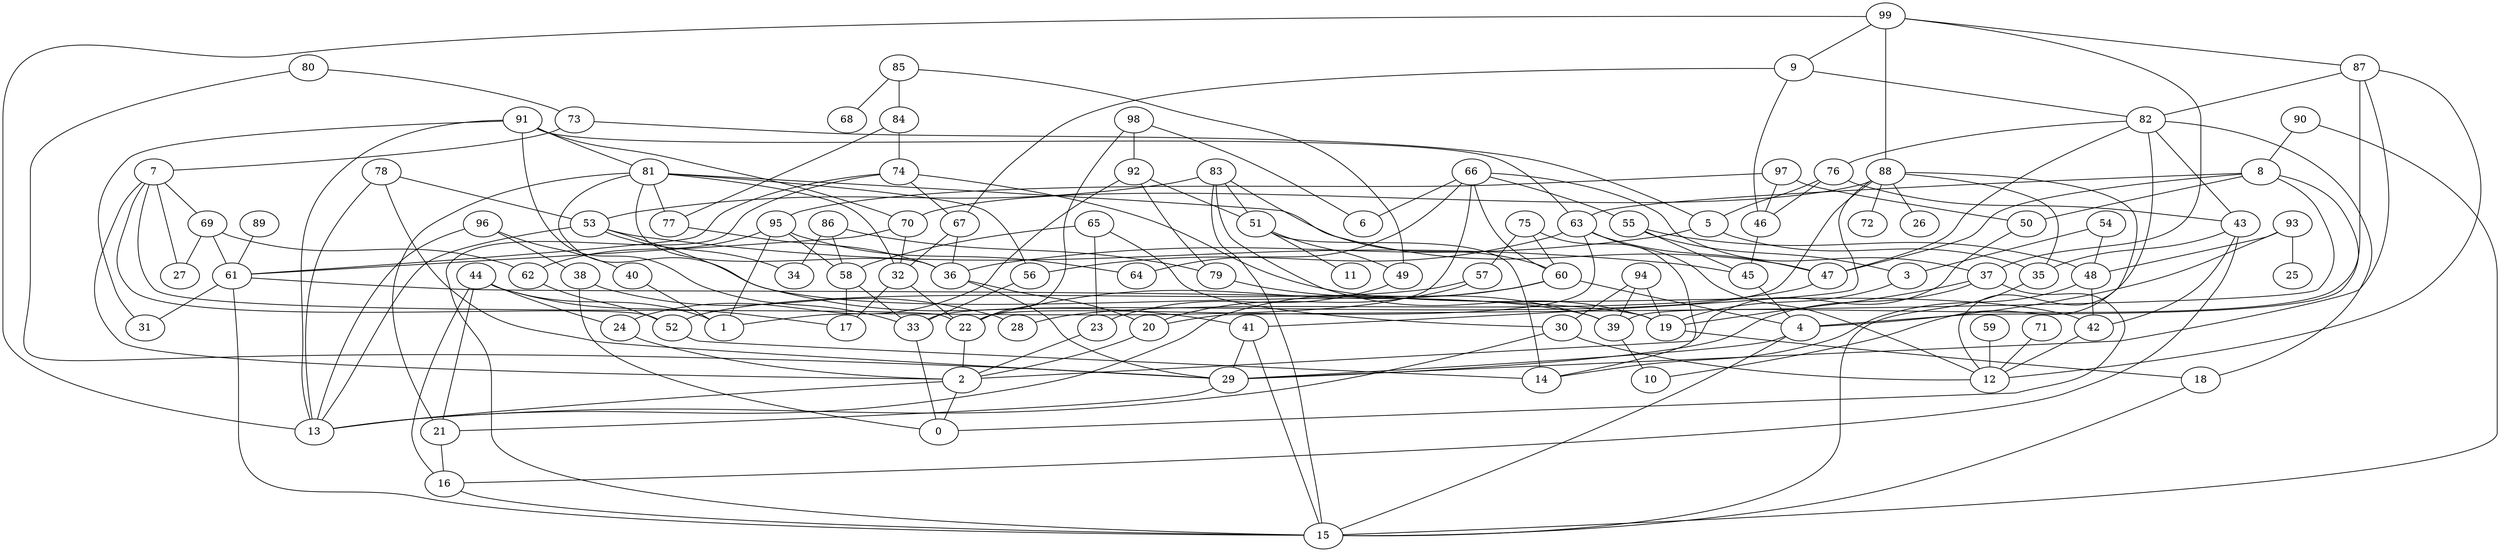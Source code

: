 digraph GG_graph {

subgraph G_graph {
edge [color = black]
"71" -> "12" [dir = none]
"89" -> "61" [dir = none]
"56" -> "33" [dir = none]
"23" -> "2" [dir = none]
"44" -> "21" [dir = none]
"44" -> "24" [dir = none]
"94" -> "39" [dir = none]
"57" -> "20" [dir = none]
"98" -> "6" [dir = none]
"98" -> "22" [dir = none]
"54" -> "48" [dir = none]
"8" -> "4" [dir = none]
"35" -> "15" [dir = none]
"46" -> "45" [dir = none]
"87" -> "29" [dir = none]
"87" -> "82" [dir = none]
"93" -> "25" [dir = none]
"93" -> "4" [dir = none]
"78" -> "13" [dir = none]
"99" -> "37" [dir = none]
"99" -> "9" [dir = none]
"99" -> "88" [dir = none]
"99" -> "13" [dir = none]
"77" -> "36" [dir = none]
"76" -> "5" [dir = none]
"90" -> "15" [dir = none]
"92" -> "24" [dir = none]
"59" -> "12" [dir = none]
"91" -> "63" [dir = none]
"91" -> "70" [dir = none]
"91" -> "33" [dir = none]
"48" -> "42" [dir = none]
"84" -> "77" [dir = none]
"30" -> "12" [dir = none]
"30" -> "13" [dir = none]
"16" -> "15" [dir = none]
"32" -> "17" [dir = none]
"32" -> "22" [dir = none]
"53" -> "34" [dir = none]
"53" -> "13" [dir = none]
"61" -> "31" [dir = none]
"38" -> "28" [dir = none]
"38" -> "0" [dir = none]
"5" -> "36" [dir = none]
"3" -> "19" [dir = none]
"55" -> "48" [dir = none]
"55" -> "3" [dir = none]
"97" -> "50" [dir = none]
"97" -> "95" [dir = none]
"65" -> "30" [dir = none]
"7" -> "27" [dir = none]
"7" -> "52" [dir = none]
"7" -> "69" [dir = none]
"7" -> "2" [dir = none]
"2" -> "0" [dir = none]
"2" -> "13" [dir = none]
"88" -> "41" [dir = none]
"88" -> "72" [dir = none]
"88" -> "33" [dir = none]
"88" -> "26" [dir = none]
"52" -> "14" [dir = none]
"9" -> "67" [dir = none]
"9" -> "46" [dir = none]
"85" -> "68" [dir = none]
"85" -> "49" [dir = none]
"22" -> "2" [dir = none]
"60" -> "4" [dir = none]
"60" -> "13" [dir = none]
"83" -> "51" [dir = none]
"83" -> "60" [dir = none]
"24" -> "2" [dir = none]
"73" -> "5" [dir = none]
"73" -> "7" [dir = none]
"66" -> "1" [dir = none]
"66" -> "55" [dir = none]
"66" -> "60" [dir = none]
"4" -> "15" [dir = none]
"74" -> "61" [dir = none]
"40" -> "1" [dir = none]
"39" -> "10" [dir = none]
"96" -> "38" [dir = none]
"80" -> "73" [dir = none]
"82" -> "18" [dir = none]
"82" -> "47" [dir = none]
"82" -> "43" [dir = none]
"82" -> "76" [dir = none]
"81" -> "39" [dir = none]
"81" -> "36" [dir = none]
"69" -> "61" [dir = none]
"95" -> "64" [dir = none]
"95" -> "58" [dir = none]
"95" -> "62" [dir = none]
"95" -> "1" [dir = none]
"51" -> "11" [dir = none]
"51" -> "49" [dir = none]
"75" -> "60" [dir = none]
"20" -> "2" [dir = none]
"86" -> "79" [dir = none]
"86" -> "34" [dir = none]
"61" -> "15" [dir = none]
"65" -> "23" [dir = none]
"63" -> "56" [dir = none]
"79" -> "39" [dir = none]
"96" -> "40" [dir = none]
"83" -> "19" [dir = none]
"66" -> "64" [dir = none]
"81" -> "32" [dir = none]
"55" -> "45" [dir = none]
"81" -> "77" [dir = none]
"99" -> "87" [dir = none]
"44" -> "1" [dir = none]
"67" -> "32" [dir = none]
"78" -> "29" [dir = none]
"57" -> "52" [dir = none]
"97" -> "46" [dir = none]
"51" -> "14" [dir = none]
"83" -> "53" [dir = none]
"8" -> "63" [dir = none]
"4" -> "29" [dir = none]
"92" -> "51" [dir = none]
"8" -> "47" [dir = none]
"44" -> "16" [dir = none]
"85" -> "84" [dir = none]
"91" -> "31" [dir = none]
"74" -> "42" [dir = none]
"41" -> "15" [dir = none]
"44" -> "17" [dir = none]
"87" -> "39" [dir = none]
"63" -> "22" [dir = none]
"87" -> "12" [dir = none]
"37" -> "0" [dir = none]
"66" -> "6" [dir = none]
"92" -> "79" [dir = none]
"84" -> "74" [dir = none]
"75" -> "14" [dir = none]
"86" -> "58" [dir = none]
"74" -> "15" [dir = none]
"93" -> "48" [dir = none]
"63" -> "47" [dir = none]
"9" -> "82" [dir = none]
"19" -> "18" [dir = none]
"88" -> "35" [dir = none]
"69" -> "62" [dir = none]
"69" -> "27" [dir = none]
"33" -> "0" [dir = none]
"50" -> "2" [dir = none]
"63" -> "12" [dir = none]
"49" -> "23" [dir = none]
"41" -> "29" [dir = none]
"48" -> "14" [dir = none]
"53" -> "45" [dir = none]
"70" -> "61" [dir = none]
"67" -> "36" [dir = none]
"45" -> "4" [dir = none]
"88" -> "70" [dir = none]
"91" -> "81" [dir = none]
"53" -> "41" [dir = none]
"60" -> "22" [dir = none]
"47" -> "28" [dir = none]
"90" -> "8" [dir = none]
"58" -> "33" [dir = none]
"29" -> "21" [dir = none]
"76" -> "43" [dir = none]
"74" -> "67" [dir = none]
"62" -> "52" [dir = none]
"66" -> "37" [dir = none]
"94" -> "19" [dir = none]
"43" -> "16" [dir = none]
"43" -> "42" [dir = none]
"37" -> "29" [dir = none]
"83" -> "15" [dir = none]
"54" -> "3" [dir = none]
"65" -> "58" [dir = none]
"36" -> "29" [dir = none]
"61" -> "19" [dir = none]
"78" -> "53" [dir = none]
"5" -> "35" [dir = none]
"7" -> "22" [dir = none]
"70" -> "32" [dir = none]
"75" -> "57" [dir = none]
"81" -> "47" [dir = none]
"76" -> "46" [dir = none]
"18" -> "15" [dir = none]
"91" -> "13" [dir = none]
"21" -> "16" [dir = none]
"36" -> "20" [dir = none]
"81" -> "21" [dir = none]
"8" -> "20" [dir = none]
"81" -> "56" [dir = none]
"42" -> "12" [dir = none]
"58" -> "17" [dir = none]
"96" -> "13" [dir = none]
"98" -> "92" [dir = none]
"43" -> "35" [dir = none]
"94" -> "30" [dir = none]
"82" -> "10" [dir = none]
"88" -> "12" [dir = none]
"8" -> "50" [dir = none]
"80" -> "29" [dir = none]
"37" -> "19" [dir = none]
}

}
